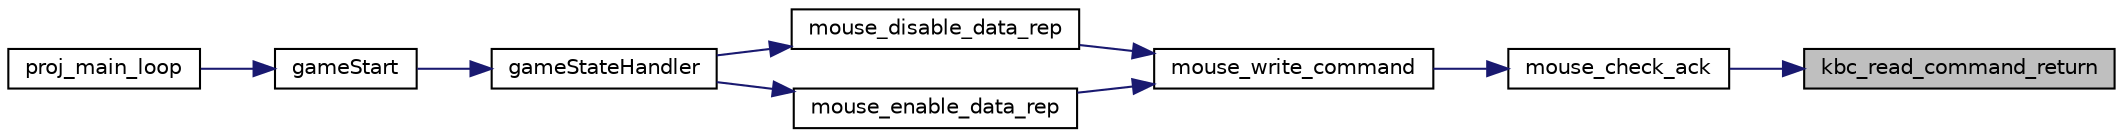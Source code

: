 digraph "kbc_read_command_return"
{
 // LATEX_PDF_SIZE
  edge [fontname="Helvetica",fontsize="10",labelfontname="Helvetica",labelfontsize="10"];
  node [fontname="Helvetica",fontsize="10",shape=record];
  rankdir="RL";
  Node1 [label="kbc_read_command_return",height=0.2,width=0.4,color="black", fillcolor="grey75", style="filled", fontcolor="black",tooltip="Read Command from the Output Buffer - in Lab3 reads return value from a KBC command."];
  Node1 -> Node2 [dir="back",color="midnightblue",fontsize="10",style="solid",fontname="Helvetica"];
  Node2 [label="mouse_check_ack",height=0.2,width=0.4,color="black", fillcolor="white", style="filled",URL="$group__mouse.html#ga61a09c55d6ae925765830865c5645422",tooltip="Check the acknowledgment byte sent by the mouse controller."];
  Node2 -> Node3 [dir="back",color="midnightblue",fontsize="10",style="solid",fontname="Helvetica"];
  Node3 [label="mouse_write_command",height=0.2,width=0.4,color="black", fillcolor="white", style="filled",URL="$group__mouse.html#gac2d791ac2ef89e466be15a7d07af293c",tooltip="Write a Mouse Command(reg 0xD4) - written as argument of Kbc Write Mouse byte command."];
  Node3 -> Node4 [dir="back",color="midnightblue",fontsize="10",style="solid",fontname="Helvetica"];
  Node4 [label="mouse_disable_data_rep",height=0.2,width=0.4,color="black", fillcolor="white", style="filled",URL="$group__mouse.html#ga8af1c102bf50696674ef14cc377b80cc",tooltip="Enable Data Reporting."];
  Node4 -> Node5 [dir="back",color="midnightblue",fontsize="10",style="solid",fontname="Helvetica"];
  Node5 [label="gameStateHandler",height=0.2,width=0.4,color="black", fillcolor="white", style="filled",URL="$game_8h.html#a8df558a332b33b1b0be4f15a02438531",tooltip="Load letters,sentences and xpm's, set graphics mode and start game."];
  Node5 -> Node6 [dir="back",color="midnightblue",fontsize="10",style="solid",fontname="Helvetica"];
  Node6 [label="gameStart",height=0.2,width=0.4,color="black", fillcolor="white", style="filled",URL="$game_8h.html#aaaff4e132cd3b41673859b2b4ea1159f",tooltip="Load letters,sentences and xpm's, set graphics mode and start game."];
  Node6 -> Node7 [dir="back",color="midnightblue",fontsize="10",style="solid",fontname="Helvetica"];
  Node7 [label="proj_main_loop",height=0.2,width=0.4,color="black", fillcolor="white", style="filled",URL="$proj_8c.html#a2a16f651eccbd248e1ad3b3b924b143b",tooltip=" "];
  Node3 -> Node8 [dir="back",color="midnightblue",fontsize="10",style="solid",fontname="Helvetica"];
  Node8 [label="mouse_enable_data_rep",height=0.2,width=0.4,color="black", fillcolor="white", style="filled",URL="$group__mouse.html#gab70f0bd710edb4b5e9312c3ce2b4777c",tooltip="Enable Data Reporting."];
  Node8 -> Node5 [dir="back",color="midnightblue",fontsize="10",style="solid",fontname="Helvetica"];
}
